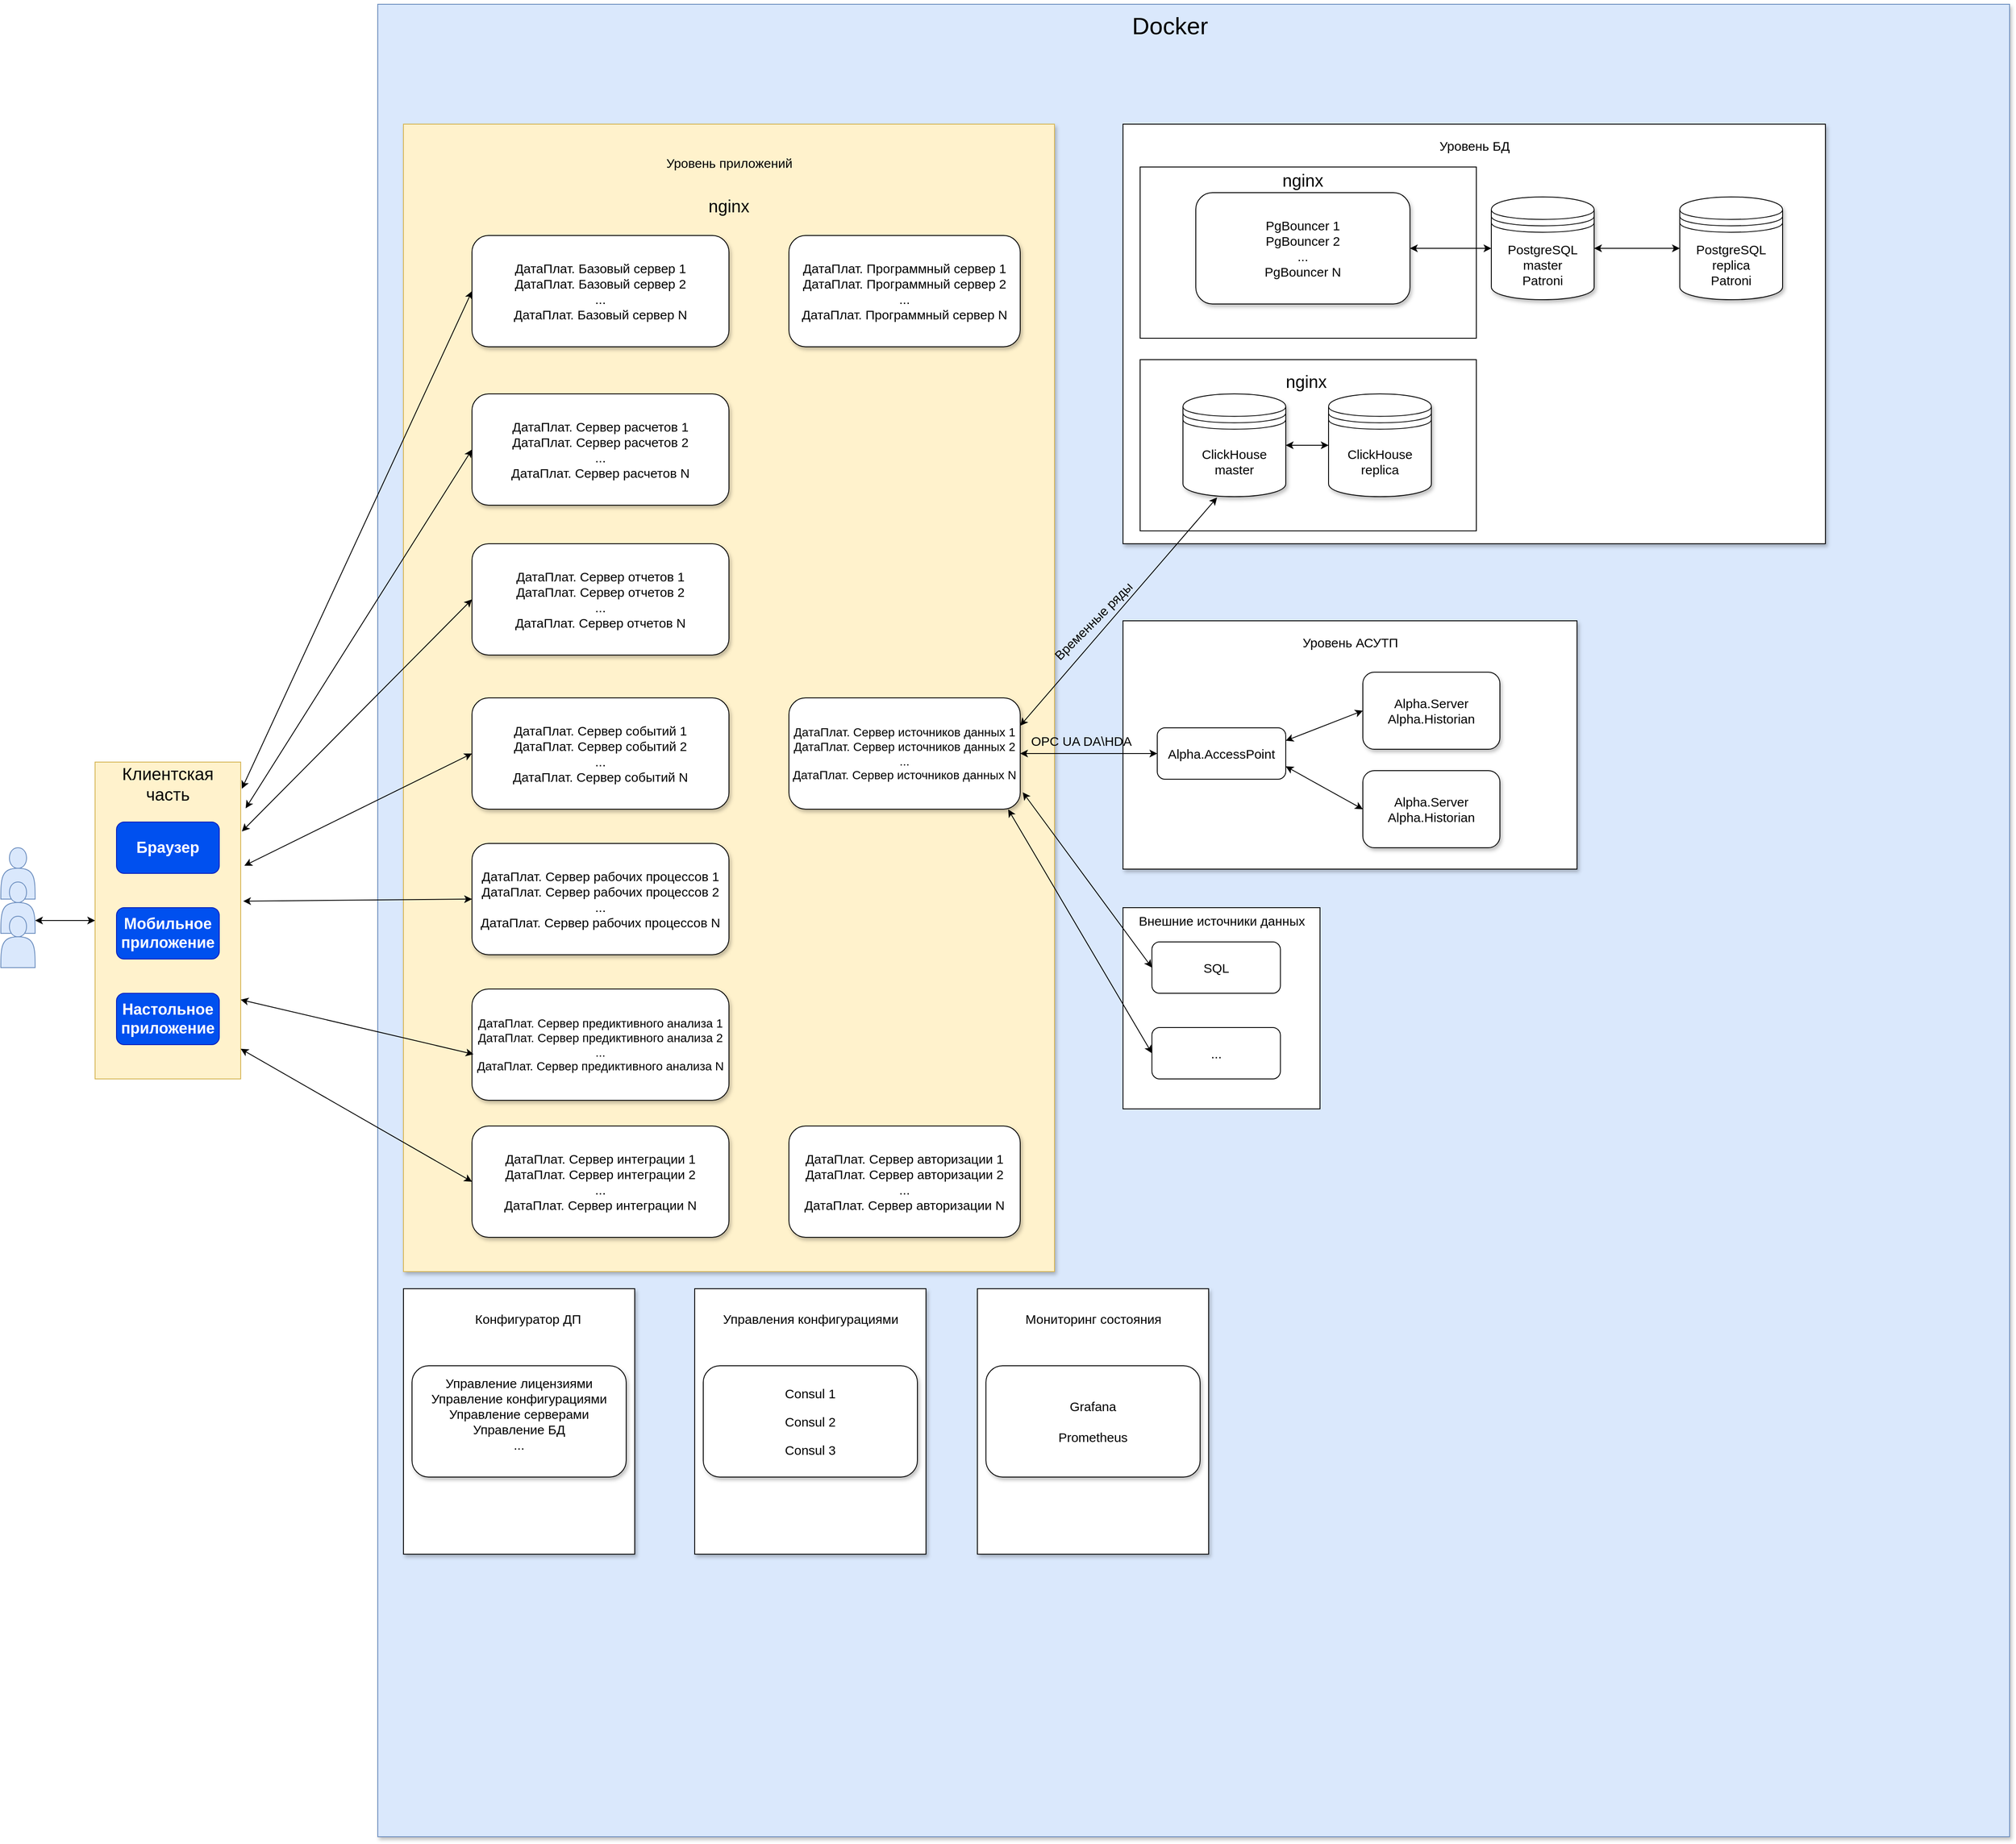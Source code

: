<mxfile version="20.0.4" type="github">
  <diagram id="C5RBs43oDa-KdzZeNtuy" name="Page-1">
    <mxGraphModel dx="1597" dy="855" grid="1" gridSize="10" guides="1" tooltips="1" connect="1" arrows="1" fold="1" page="1" pageScale="1" pageWidth="2000" pageHeight="1100" math="0" shadow="0">
      <root>
        <mxCell id="WIyWlLk6GJQsqaUBKTNV-0" />
        <mxCell id="WIyWlLk6GJQsqaUBKTNV-1" parent="WIyWlLk6GJQsqaUBKTNV-0" />
        <object label="" id="gDLpK6TSpOvwfwhDC33x-0">
          <mxCell style="rounded=0;whiteSpace=wrap;html=1;fillColor=#fff2cc;strokeColor=#d6b656;" parent="WIyWlLk6GJQsqaUBKTNV-1" vertex="1">
            <mxGeometry x="130" y="915" width="170" height="370" as="geometry" />
          </mxCell>
        </object>
        <mxCell id="gDLpK6TSpOvwfwhDC33x-2" value="" style="shape=actor;whiteSpace=wrap;html=1;fillColor=#dae8fc;strokeColor=#6c8ebf;" parent="WIyWlLk6GJQsqaUBKTNV-1" vertex="1">
          <mxGeometry x="20" y="1015" width="40" height="60" as="geometry" />
        </mxCell>
        <mxCell id="gDLpK6TSpOvwfwhDC33x-3" value="" style="shape=actor;whiteSpace=wrap;html=1;fillColor=#dae8fc;strokeColor=#6c8ebf;" parent="WIyWlLk6GJQsqaUBKTNV-1" vertex="1">
          <mxGeometry x="20" y="1055" width="40" height="60" as="geometry" />
        </mxCell>
        <mxCell id="gDLpK6TSpOvwfwhDC33x-4" value="" style="shape=actor;whiteSpace=wrap;html=1;fillColor=#dae8fc;strokeColor=#6c8ebf;" parent="WIyWlLk6GJQsqaUBKTNV-1" vertex="1">
          <mxGeometry x="20" y="1095" width="40" height="60" as="geometry" />
        </mxCell>
        <mxCell id="gDLpK6TSpOvwfwhDC33x-6" value="" style="endArrow=classic;startArrow=classic;html=1;rounded=0;exitX=1;exitY=0.75;exitDx=0;exitDy=0;" parent="WIyWlLk6GJQsqaUBKTNV-1" source="gDLpK6TSpOvwfwhDC33x-3" target="gDLpK6TSpOvwfwhDC33x-0" edge="1">
          <mxGeometry width="50" height="50" relative="1" as="geometry">
            <mxPoint x="350" y="1185" as="sourcePoint" />
            <mxPoint x="400" y="1135" as="targetPoint" />
          </mxGeometry>
        </mxCell>
        <mxCell id="gDLpK6TSpOvwfwhDC33x-7" value="" style="whiteSpace=wrap;html=1;rounded=0;fillColor=#dae8fc;strokeColor=#6c8ebf;shadow=1;sketch=0;glass=0;gradientColor=none;" parent="WIyWlLk6GJQsqaUBKTNV-1" vertex="1">
          <mxGeometry x="460" y="30" width="1905" height="2140" as="geometry" />
        </mxCell>
        <mxCell id="gDLpK6TSpOvwfwhDC33x-10" value="Клиентская часть" style="text;html=1;strokeColor=none;fillColor=none;align=center;verticalAlign=middle;whiteSpace=wrap;rounded=0;fontStyle=0;fontSize=20;" parent="WIyWlLk6GJQsqaUBKTNV-1" vertex="1">
          <mxGeometry x="185" y="925" width="60" height="30" as="geometry" />
        </mxCell>
        <mxCell id="gDLpK6TSpOvwfwhDC33x-13" value="Браузер" style="rounded=1;whiteSpace=wrap;html=1;fillColor=#0050ef;fontColor=#ffffff;strokeColor=#001DBC;fontStyle=1;fontSize=18;" parent="WIyWlLk6GJQsqaUBKTNV-1" vertex="1">
          <mxGeometry x="155" y="985" width="120" height="60" as="geometry" />
        </mxCell>
        <mxCell id="gDLpK6TSpOvwfwhDC33x-14" value="&lt;div&gt;Мобильное&lt;/div&gt;&lt;div&gt;приложение&lt;br&gt;&lt;/div&gt;" style="rounded=1;whiteSpace=wrap;html=1;fillColor=#0050ef;fontColor=#ffffff;strokeColor=#001DBC;fontSize=18;fontStyle=1" parent="WIyWlLk6GJQsqaUBKTNV-1" vertex="1">
          <mxGeometry x="155" y="1085" width="120" height="60" as="geometry" />
        </mxCell>
        <mxCell id="gDLpK6TSpOvwfwhDC33x-15" value="Настольное приложение" style="rounded=1;whiteSpace=wrap;html=1;fillColor=#0050ef;fontColor=#ffffff;strokeColor=#001DBC;fontSize=18;fontStyle=1" parent="WIyWlLk6GJQsqaUBKTNV-1" vertex="1">
          <mxGeometry x="155" y="1185" width="120" height="60" as="geometry" />
        </mxCell>
        <mxCell id="gDLpK6TSpOvwfwhDC33x-17" value="Docker" style="text;html=1;strokeColor=none;fillColor=none;align=center;verticalAlign=middle;whiteSpace=wrap;rounded=0;fontSize=28;" parent="WIyWlLk6GJQsqaUBKTNV-1" vertex="1">
          <mxGeometry x="1355" y="40" width="60" height="30" as="geometry" />
        </mxCell>
        <mxCell id="gDLpK6TSpOvwfwhDC33x-23" value="" style="rounded=0;whiteSpace=wrap;html=1;shadow=1;glass=0;sketch=0;fontSize=15;fillOpacity=100;fillColor=#fff2cc;strokeColor=#d6b656;" parent="WIyWlLk6GJQsqaUBKTNV-1" vertex="1">
          <mxGeometry x="490" y="170" width="760" height="1340" as="geometry" />
        </mxCell>
        <mxCell id="gDLpK6TSpOvwfwhDC33x-24" value="" style="rounded=0;whiteSpace=wrap;html=1;shadow=1;glass=0;sketch=0;fontSize=15;gradientColor=none;" parent="WIyWlLk6GJQsqaUBKTNV-1" vertex="1">
          <mxGeometry x="830" y="1530" width="270" height="310" as="geometry" />
        </mxCell>
        <mxCell id="gDLpK6TSpOvwfwhDC33x-26" value="Уровень приложений" style="text;html=1;strokeColor=none;fillColor=none;align=center;verticalAlign=middle;rounded=0;shadow=1;glass=0;sketch=0;fontSize=15;" parent="WIyWlLk6GJQsqaUBKTNV-1" vertex="1">
          <mxGeometry x="840" y="200" width="60" height="30" as="geometry" />
        </mxCell>
        <mxCell id="gDLpK6TSpOvwfwhDC33x-28" value="" style="rounded=0;whiteSpace=wrap;html=1;shadow=1;glass=0;sketch=0;fontSize=15;gradientColor=none;" parent="WIyWlLk6GJQsqaUBKTNV-1" vertex="1">
          <mxGeometry x="1330" y="170" width="820" height="490" as="geometry" />
        </mxCell>
        <mxCell id="gDLpK6TSpOvwfwhDC33x-29" value="&lt;div&gt;Уровень БД&lt;/div&gt;" style="text;html=1;strokeColor=none;fillColor=none;align=center;verticalAlign=middle;rounded=0;shadow=1;glass=0;sketch=0;fontSize=15;" parent="WIyWlLk6GJQsqaUBKTNV-1" vertex="1">
          <mxGeometry x="1710" y="180" width="60" height="30" as="geometry" />
        </mxCell>
        <mxCell id="gDLpK6TSpOvwfwhDC33x-30" value="" style="rounded=0;whiteSpace=wrap;html=1;shadow=1;glass=0;sketch=0;fontSize=15;gradientColor=none;" parent="WIyWlLk6GJQsqaUBKTNV-1" vertex="1">
          <mxGeometry x="1330" y="750" width="530" height="290" as="geometry" />
        </mxCell>
        <mxCell id="gDLpK6TSpOvwfwhDC33x-31" value="Уровень АСУТП" style="text;html=1;strokeColor=none;fillColor=none;align=center;verticalAlign=middle;rounded=0;shadow=1;glass=0;sketch=0;fontSize=15;" parent="WIyWlLk6GJQsqaUBKTNV-1" vertex="1">
          <mxGeometry x="1565" y="760" width="60" height="30" as="geometry" />
        </mxCell>
        <mxCell id="gDLpK6TSpOvwfwhDC33x-32" value="Управления конфигурациями" style="text;html=1;strokeColor=none;fillColor=none;align=center;verticalAlign=middle;rounded=0;shadow=1;glass=0;sketch=0;fontSize=15;" parent="WIyWlLk6GJQsqaUBKTNV-1" vertex="1">
          <mxGeometry x="935" y="1550" width="60" height="30" as="geometry" />
        </mxCell>
        <mxCell id="gDLpK6TSpOvwfwhDC33x-34" value="&lt;div&gt;ДатаПлат. Базовый сервер 1&lt;/div&gt;&lt;div&gt;ДатаПлат. Базовый сервер 2&lt;/div&gt;&lt;div&gt;...&lt;/div&gt;&lt;div&gt;ДатаПлат. Базовый сервер N&lt;br&gt;&lt;/div&gt;" style="rounded=1;whiteSpace=wrap;html=1;shadow=1;glass=0;sketch=0;fontSize=15;gradientColor=none;labelBorderColor=none;labelBackgroundColor=none;" parent="WIyWlLk6GJQsqaUBKTNV-1" vertex="1">
          <mxGeometry x="570" y="300" width="300" height="130" as="geometry" />
        </mxCell>
        <mxCell id="gDLpK6TSpOvwfwhDC33x-35" value="ДатаПлат. Сервер расчетов 1&lt;div&gt;ДатаПлат. Сервер расчетов 2&lt;/div&gt;&lt;div&gt;...&lt;/div&gt;&lt;div&gt;ДатаПлат. Сервер расчетов N&lt;br&gt;&lt;/div&gt;" style="rounded=1;whiteSpace=wrap;html=1;shadow=1;glass=0;sketch=0;fontSize=15;gradientColor=none;labelBorderColor=none;labelBackgroundColor=none;" parent="WIyWlLk6GJQsqaUBKTNV-1" vertex="1">
          <mxGeometry x="570" y="485" width="300" height="130" as="geometry" />
        </mxCell>
        <mxCell id="gDLpK6TSpOvwfwhDC33x-36" value="&lt;div&gt;ДатаПлат. Сервер отчетов 1&lt;/div&gt;&lt;div&gt;ДатаПлат. Сервер отчетов 2&lt;/div&gt;&lt;div&gt;...&lt;/div&gt;&lt;div&gt;ДатаПлат. Сервер отчетов N&lt;/div&gt;" style="rounded=1;whiteSpace=wrap;html=1;shadow=1;glass=0;sketch=0;fontSize=15;gradientColor=none;labelBorderColor=none;labelBackgroundColor=none;" parent="WIyWlLk6GJQsqaUBKTNV-1" vertex="1">
          <mxGeometry x="570" y="660" width="300" height="130" as="geometry" />
        </mxCell>
        <mxCell id="gDLpK6TSpOvwfwhDC33x-37" value="&lt;div&gt;ДатаПлат. Сервер событий 1&lt;/div&gt;&lt;div&gt;ДатаПлат. Сервер событий 2&lt;/div&gt;&lt;div&gt;...&lt;/div&gt;&lt;div&gt;ДатаПлат. Сервер событий N&lt;br&gt;&lt;/div&gt;" style="rounded=1;whiteSpace=wrap;html=1;shadow=1;glass=0;sketch=0;fontSize=15;gradientColor=none;labelBorderColor=none;labelBackgroundColor=none;" parent="WIyWlLk6GJQsqaUBKTNV-1" vertex="1">
          <mxGeometry x="570" y="840" width="300" height="130" as="geometry" />
        </mxCell>
        <mxCell id="gDLpK6TSpOvwfwhDC33x-38" value="&lt;div style=&quot;font-size: 15px;&quot;&gt;ДатаПлат. Сервер рабочих процессов 1&lt;/div&gt;&lt;div style=&quot;font-size: 15px;&quot;&gt;ДатаПлат. Сервер рабочих процессов 2&lt;/div&gt;&lt;div style=&quot;font-size: 15px;&quot;&gt;...&lt;/div&gt;&lt;div style=&quot;font-size: 15px;&quot;&gt;ДатаПлат. Сервер рабочих процессов N&lt;br style=&quot;font-size: 15px;&quot;&gt;&lt;/div&gt;" style="rounded=1;whiteSpace=wrap;html=1;shadow=1;glass=0;sketch=0;fontSize=15;gradientColor=none;labelBorderColor=none;labelBackgroundColor=none;" parent="WIyWlLk6GJQsqaUBKTNV-1" vertex="1">
          <mxGeometry x="570" y="1010" width="300" height="130" as="geometry" />
        </mxCell>
        <mxCell id="gDLpK6TSpOvwfwhDC33x-39" value="&lt;div style=&quot;font-size: 14px;&quot;&gt;&lt;font style=&quot;font-size: 14px;&quot;&gt;ДатаПлат. Сервер предиктивного анализа 1&lt;/font&gt;&lt;/div&gt;&lt;div style=&quot;font-size: 14px;&quot;&gt;&lt;font style=&quot;font-size: 14px;&quot;&gt;ДатаПлат. Сервер предиктивного анализа 2&lt;/font&gt;&lt;/div&gt;&lt;div style=&quot;font-size: 14px;&quot;&gt;&lt;font style=&quot;font-size: 14px;&quot;&gt;...&lt;/font&gt;&lt;/div&gt;&lt;div style=&quot;font-size: 14px;&quot;&gt;&lt;font style=&quot;font-size: 14px;&quot;&gt;ДатаПлат. Сервер предиктивного анализа N&lt;br style=&quot;&quot;&gt;&lt;/font&gt;&lt;/div&gt;" style="rounded=1;whiteSpace=wrap;html=1;shadow=1;glass=0;sketch=0;fontSize=15;gradientColor=none;labelBorderColor=none;labelBackgroundColor=none;" parent="WIyWlLk6GJQsqaUBKTNV-1" vertex="1">
          <mxGeometry x="570" y="1180" width="300" height="130" as="geometry" />
        </mxCell>
        <mxCell id="gDLpK6TSpOvwfwhDC33x-40" value="&lt;div&gt;ДатаПлат. Сервер интеграции 1&lt;/div&gt;&lt;div&gt;ДатаПлат. Сервер интеграции 2&lt;/div&gt;&lt;div&gt;...&lt;/div&gt;&lt;div&gt;ДатаПлат. Сервер интеграции N&lt;br&gt;&lt;/div&gt;" style="rounded=1;whiteSpace=wrap;html=1;shadow=1;glass=0;sketch=0;fontSize=15;gradientColor=none;labelBorderColor=none;labelBackgroundColor=none;" parent="WIyWlLk6GJQsqaUBKTNV-1" vertex="1">
          <mxGeometry x="570" y="1340" width="300" height="130" as="geometry" />
        </mxCell>
        <mxCell id="gDLpK6TSpOvwfwhDC33x-41" value="&lt;div style=&quot;font-size: 14px;&quot;&gt;ДатаПлат. Сервер источников данных 1&lt;/div&gt;&lt;div style=&quot;font-size: 14px;&quot;&gt;ДатаПлат. Сервер источников данных 2&lt;/div&gt;&lt;div style=&quot;font-size: 14px;&quot;&gt;...&lt;/div&gt;&lt;div style=&quot;font-size: 14px;&quot;&gt;ДатаПлат. Сервер источников данных N&lt;br style=&quot;font-size: 14px;&quot;&gt;&lt;/div&gt;" style="rounded=1;whiteSpace=wrap;html=1;shadow=1;glass=0;sketch=0;fontSize=14;gradientColor=none;labelBorderColor=none;labelBackgroundColor=none;" parent="WIyWlLk6GJQsqaUBKTNV-1" vertex="1">
          <mxGeometry x="940" y="840" width="270" height="130" as="geometry" />
        </mxCell>
        <mxCell id="gDLpK6TSpOvwfwhDC33x-42" value="&lt;div&gt;ДатаПлат. Программный сервер 1&lt;/div&gt;&lt;div&gt;ДатаПлат. Программный сервер 2&lt;/div&gt;&lt;div&gt;...&lt;/div&gt;&lt;div&gt;ДатаПлат. Программный сервер N&lt;br&gt;&lt;/div&gt;" style="rounded=1;whiteSpace=wrap;html=1;shadow=1;glass=0;sketch=0;fontSize=15;gradientColor=none;labelBorderColor=none;labelBackgroundColor=none;" parent="WIyWlLk6GJQsqaUBKTNV-1" vertex="1">
          <mxGeometry x="940" y="300" width="270" height="130" as="geometry" />
        </mxCell>
        <mxCell id="gDLpK6TSpOvwfwhDC33x-43" value="&lt;p align=&quot;center&quot;&gt;&lt;span lang=&quot;EN-US&quot;&gt;Consul 1&lt;/span&gt;&lt;/p&gt;&lt;p align=&quot;center&quot;&gt;&lt;span lang=&quot;EN-US&quot;&gt;Consul 2&lt;/span&gt;&lt;/p&gt;&lt;p align=&quot;center&quot;&gt;&lt;span lang=&quot;EN-US&quot;&gt;Consul 3&lt;/span&gt;&lt;/p&gt;" style="rounded=1;whiteSpace=wrap;html=1;shadow=1;glass=0;sketch=0;fontSize=15;gradientColor=none;labelBorderColor=none;labelBackgroundColor=none;spacing=2;" parent="WIyWlLk6GJQsqaUBKTNV-1" vertex="1">
          <mxGeometry x="840" y="1620" width="250" height="130" as="geometry" />
        </mxCell>
        <mxCell id="gDLpK6TSpOvwfwhDC33x-45" value="nginx" style="text;html=1;strokeColor=none;fillColor=none;align=center;verticalAlign=middle;whiteSpace=wrap;rounded=0;shadow=1;glass=0;labelBackgroundColor=none;labelBorderColor=none;sketch=0;fontSize=20;" parent="WIyWlLk6GJQsqaUBKTNV-1" vertex="1">
          <mxGeometry x="840" y="250" width="60" height="30" as="geometry" />
        </mxCell>
        <mxCell id="gDLpK6TSpOvwfwhDC33x-46" value="&lt;div&gt;ДатаПлат. Сервер авторизации 1&lt;/div&gt;&lt;div&gt;ДатаПлат. Сервер авторизации 2&lt;/div&gt;&lt;div&gt;...&lt;/div&gt;&lt;div&gt;ДатаПлат. Сервер авторизации N&lt;br&gt;&lt;/div&gt;" style="rounded=1;whiteSpace=wrap;html=1;shadow=1;glass=0;sketch=0;fontSize=15;gradientColor=none;labelBorderColor=none;labelBackgroundColor=none;" parent="WIyWlLk6GJQsqaUBKTNV-1" vertex="1">
          <mxGeometry x="940" y="1340" width="270" height="130" as="geometry" />
        </mxCell>
        <mxCell id="gDLpK6TSpOvwfwhDC33x-47" value="" style="endArrow=classic;startArrow=classic;html=1;rounded=1;fontSize=28;entryX=0;entryY=0.5;entryDx=0;entryDy=0;exitX=1.008;exitY=0.084;exitDx=0;exitDy=0;exitPerimeter=0;" parent="WIyWlLk6GJQsqaUBKTNV-1" source="gDLpK6TSpOvwfwhDC33x-0" target="gDLpK6TSpOvwfwhDC33x-34" edge="1">
          <mxGeometry width="50" height="50" relative="1" as="geometry">
            <mxPoint x="750" y="1090" as="sourcePoint" />
            <mxPoint x="390" y="600" as="targetPoint" />
            <Array as="points" />
          </mxGeometry>
        </mxCell>
        <mxCell id="gDLpK6TSpOvwfwhDC33x-48" value="" style="endArrow=classic;startArrow=classic;html=1;rounded=1;fontSize=28;entryX=0;entryY=0.5;entryDx=0;entryDy=0;exitX=1.034;exitY=0.146;exitDx=0;exitDy=0;exitPerimeter=0;" parent="WIyWlLk6GJQsqaUBKTNV-1" source="gDLpK6TSpOvwfwhDC33x-0" target="gDLpK6TSpOvwfwhDC33x-35" edge="1">
          <mxGeometry width="50" height="50" relative="1" as="geometry">
            <mxPoint x="300" y="1100" as="sourcePoint" />
            <mxPoint x="580" y="375.0" as="targetPoint" />
            <Array as="points" />
          </mxGeometry>
        </mxCell>
        <mxCell id="gDLpK6TSpOvwfwhDC33x-49" value="" style="endArrow=classic;startArrow=classic;html=1;rounded=1;fontSize=28;entryX=0;entryY=0.5;entryDx=0;entryDy=0;exitX=1.008;exitY=0.219;exitDx=0;exitDy=0;exitPerimeter=0;" parent="WIyWlLk6GJQsqaUBKTNV-1" source="gDLpK6TSpOvwfwhDC33x-0" target="gDLpK6TSpOvwfwhDC33x-36" edge="1">
          <mxGeometry width="50" height="50" relative="1" as="geometry">
            <mxPoint x="300" y="1100" as="sourcePoint" />
            <mxPoint x="580" y="560.0" as="targetPoint" />
            <Array as="points" />
          </mxGeometry>
        </mxCell>
        <mxCell id="gDLpK6TSpOvwfwhDC33x-50" value="" style="endArrow=classic;startArrow=classic;html=1;rounded=1;fontSize=28;entryX=0;entryY=0.5;entryDx=0;entryDy=0;exitX=1.025;exitY=0.327;exitDx=0;exitDy=0;exitPerimeter=0;" parent="WIyWlLk6GJQsqaUBKTNV-1" source="gDLpK6TSpOvwfwhDC33x-0" target="gDLpK6TSpOvwfwhDC33x-37" edge="1">
          <mxGeometry width="50" height="50" relative="1" as="geometry">
            <mxPoint x="300" y="1100" as="sourcePoint" />
            <mxPoint x="580" y="735.0" as="targetPoint" />
            <Array as="points" />
          </mxGeometry>
        </mxCell>
        <mxCell id="gDLpK6TSpOvwfwhDC33x-51" value="" style="endArrow=classic;startArrow=classic;html=1;rounded=1;fontSize=28;entryX=0;entryY=0.5;entryDx=0;entryDy=0;exitX=1.017;exitY=0.439;exitDx=0;exitDy=0;exitPerimeter=0;" parent="WIyWlLk6GJQsqaUBKTNV-1" source="gDLpK6TSpOvwfwhDC33x-0" target="gDLpK6TSpOvwfwhDC33x-38" edge="1">
          <mxGeometry width="50" height="50" relative="1" as="geometry">
            <mxPoint x="310" y="1075" as="sourcePoint" />
            <mxPoint x="580" y="915" as="targetPoint" />
            <Array as="points" />
          </mxGeometry>
        </mxCell>
        <mxCell id="gDLpK6TSpOvwfwhDC33x-52" value="" style="endArrow=classic;startArrow=classic;html=1;rounded=1;fontSize=28;entryX=0.006;entryY=0.586;entryDx=0;entryDy=0;exitX=1;exitY=0.75;exitDx=0;exitDy=0;entryPerimeter=0;" parent="WIyWlLk6GJQsqaUBKTNV-1" source="gDLpK6TSpOvwfwhDC33x-0" target="gDLpK6TSpOvwfwhDC33x-39" edge="1">
          <mxGeometry width="50" height="50" relative="1" as="geometry">
            <mxPoint x="310" y="1110" as="sourcePoint" />
            <mxPoint x="580" y="1085" as="targetPoint" />
            <Array as="points" />
          </mxGeometry>
        </mxCell>
        <mxCell id="gDLpK6TSpOvwfwhDC33x-53" value="" style="endArrow=classic;startArrow=classic;html=1;rounded=1;fontSize=28;entryX=0;entryY=0.5;entryDx=0;entryDy=0;exitX=1;exitY=0.905;exitDx=0;exitDy=0;exitPerimeter=0;" parent="WIyWlLk6GJQsqaUBKTNV-1" source="gDLpK6TSpOvwfwhDC33x-0" target="gDLpK6TSpOvwfwhDC33x-40" edge="1">
          <mxGeometry width="50" height="50" relative="1" as="geometry">
            <mxPoint x="300" y="1100" as="sourcePoint" />
            <mxPoint x="581.5" y="1266.18" as="targetPoint" />
            <Array as="points" />
          </mxGeometry>
        </mxCell>
        <mxCell id="gDLpK6TSpOvwfwhDC33x-65" value="" style="rounded=0;whiteSpace=wrap;html=1;shadow=1;glass=0;sketch=0;fontSize=15;gradientColor=none;" parent="WIyWlLk6GJQsqaUBKTNV-1" vertex="1">
          <mxGeometry x="490" y="1530" width="270" height="310" as="geometry" />
        </mxCell>
        <mxCell id="gDLpK6TSpOvwfwhDC33x-66" value="Конфигуратор ДП" style="text;html=1;strokeColor=none;fillColor=none;align=center;verticalAlign=middle;rounded=0;shadow=1;glass=0;sketch=0;fontSize=15;" parent="WIyWlLk6GJQsqaUBKTNV-1" vertex="1">
          <mxGeometry x="605" y="1550" width="60" height="30" as="geometry" />
        </mxCell>
        <mxCell id="gDLpK6TSpOvwfwhDC33x-67" value="&lt;div&gt;Управление лицензиями&lt;br&gt;&lt;/div&gt;&lt;div&gt;Управление конфигурациями&lt;/div&gt;&lt;div&gt;Управление серверами&lt;/div&gt;&lt;div&gt;Управление БД&lt;/div&gt;&lt;div&gt;...&lt;br&gt;&lt;/div&gt;&lt;div&gt;&lt;br&gt;&lt;/div&gt;" style="rounded=1;whiteSpace=wrap;html=1;shadow=1;glass=0;sketch=0;fontSize=15;gradientColor=none;labelBorderColor=none;labelBackgroundColor=none;spacing=2;" parent="WIyWlLk6GJQsqaUBKTNV-1" vertex="1">
          <mxGeometry x="500" y="1620" width="250" height="130" as="geometry" />
        </mxCell>
        <mxCell id="gDLpK6TSpOvwfwhDC33x-68" value="&lt;div style=&quot;font-size: 15px;&quot;&gt;Alpha.Server&lt;/div&gt;&lt;div style=&quot;font-size: 15px;&quot;&gt;Alpha.Historian&lt;br style=&quot;font-size: 15px;&quot;&gt;&lt;/div&gt;" style="rounded=1;whiteSpace=wrap;html=1;shadow=1;glass=0;labelBackgroundColor=none;labelBorderColor=none;sketch=0;fontSize=15;gradientColor=none;" parent="WIyWlLk6GJQsqaUBKTNV-1" vertex="1">
          <mxGeometry x="1610" y="810" width="160" height="90" as="geometry" />
        </mxCell>
        <mxCell id="gDLpK6TSpOvwfwhDC33x-70" value="" style="rounded=0;whiteSpace=wrap;html=1;shadow=1;glass=0;sketch=0;fontSize=15;gradientColor=none;" parent="WIyWlLk6GJQsqaUBKTNV-1" vertex="1">
          <mxGeometry x="1160" y="1530" width="270" height="310" as="geometry" />
        </mxCell>
        <mxCell id="gDLpK6TSpOvwfwhDC33x-71" value="Мониторинг состояния" style="text;html=1;strokeColor=none;fillColor=none;align=center;verticalAlign=middle;rounded=0;shadow=1;glass=0;sketch=0;fontSize=15;" parent="WIyWlLk6GJQsqaUBKTNV-1" vertex="1">
          <mxGeometry x="1265" y="1550" width="60" height="30" as="geometry" />
        </mxCell>
        <mxCell id="gDLpK6TSpOvwfwhDC33x-72" value="&lt;div&gt;PgBouncer 1&lt;/div&gt;&lt;div&gt;PgBouncer 2&lt;/div&gt;&lt;div&gt;...&lt;/div&gt;&lt;div&gt;PgBouncer N&lt;br&gt;&lt;/div&gt;" style="rounded=1;whiteSpace=wrap;html=1;shadow=1;glass=0;sketch=0;fontSize=15;gradientColor=none;labelBorderColor=none;labelBackgroundColor=none;" parent="WIyWlLk6GJQsqaUBKTNV-1" vertex="1">
          <mxGeometry x="1415" y="250" width="250" height="130" as="geometry" />
        </mxCell>
        <mxCell id="gDLpK6TSpOvwfwhDC33x-76" value="&lt;div&gt;ClickHouse &lt;br&gt;&lt;/div&gt;&lt;div&gt;master&lt;br&gt;&lt;/div&gt;" style="shape=datastore;whiteSpace=wrap;html=1;rounded=1;shadow=1;glass=0;labelBackgroundColor=none;labelBorderColor=none;sketch=0;fontSize=15;gradientColor=none;" parent="WIyWlLk6GJQsqaUBKTNV-1" vertex="1">
          <mxGeometry x="1400" y="485" width="120" height="120" as="geometry" />
        </mxCell>
        <mxCell id="gDLpK6TSpOvwfwhDC33x-77" value="&lt;div style=&quot;font-size: 15px;&quot;&gt;PostgreSQL replica&lt;br style=&quot;font-size: 15px;&quot;&gt;&lt;/div&gt;&lt;div style=&quot;font-size: 15px;&quot;&gt;Patroni&lt;br style=&quot;font-size: 15px;&quot;&gt;&lt;/div&gt;" style="shape=datastore;whiteSpace=wrap;html=1;rounded=1;shadow=1;glass=0;labelBackgroundColor=none;labelBorderColor=none;sketch=0;fontSize=15;gradientColor=none;" parent="WIyWlLk6GJQsqaUBKTNV-1" vertex="1">
          <mxGeometry x="1980" y="255" width="120" height="120" as="geometry" />
        </mxCell>
        <mxCell id="gDLpK6TSpOvwfwhDC33x-78" value="&lt;div style=&quot;font-size: 15px;&quot;&gt;&lt;font style=&quot;font-size: 15px;&quot;&gt;PostgreSQL master&lt;/font&gt;&lt;/div&gt;&lt;div style=&quot;font-size: 15px;&quot;&gt;&lt;font style=&quot;font-size: 15px;&quot;&gt;Patroni&lt;br&gt;&lt;/font&gt;&lt;/div&gt;" style="shape=datastore;whiteSpace=wrap;html=1;rounded=1;shadow=1;glass=0;labelBackgroundColor=none;labelBorderColor=none;sketch=0;fontSize=28;gradientColor=none;" parent="WIyWlLk6GJQsqaUBKTNV-1" vertex="1">
          <mxGeometry x="1760" y="255" width="120" height="120" as="geometry" />
        </mxCell>
        <mxCell id="8g4FdHFZHCjIreMOk2HH-0" value="ClickHouse replica" style="shape=datastore;whiteSpace=wrap;html=1;rounded=1;shadow=1;glass=0;labelBackgroundColor=none;labelBorderColor=none;sketch=0;fontSize=15;gradientColor=none;" parent="WIyWlLk6GJQsqaUBKTNV-1" vertex="1">
          <mxGeometry x="1570" y="485" width="120" height="120" as="geometry" />
        </mxCell>
        <mxCell id="rEMFI3EUYSJLTGk0rbrX-0" value="&lt;div&gt;Grafana&lt;/div&gt;&lt;div&gt;&lt;br&gt;&lt;/div&gt;&lt;div&gt;Prometheus&lt;br&gt;&lt;/div&gt;" style="rounded=1;whiteSpace=wrap;html=1;shadow=1;glass=0;sketch=0;fontSize=15;gradientColor=none;labelBorderColor=none;labelBackgroundColor=none;spacing=2;" parent="WIyWlLk6GJQsqaUBKTNV-1" vertex="1">
          <mxGeometry x="1170" y="1620" width="250" height="130" as="geometry" />
        </mxCell>
        <mxCell id="rEMFI3EUYSJLTGk0rbrX-1" value="&lt;div style=&quot;font-size: 15px;&quot;&gt;Alpha.Server&lt;/div&gt;&lt;div style=&quot;font-size: 15px;&quot;&gt;Alpha.Historian&lt;br style=&quot;font-size: 15px;&quot;&gt;&lt;/div&gt;" style="rounded=1;whiteSpace=wrap;html=1;shadow=1;glass=0;labelBackgroundColor=none;labelBorderColor=none;sketch=0;fontSize=15;gradientColor=none;" parent="WIyWlLk6GJQsqaUBKTNV-1" vertex="1">
          <mxGeometry x="1610" y="925" width="160" height="90" as="geometry" />
        </mxCell>
        <mxCell id="8NyhkivdvPIuCl_j7b4C-0" value="" style="endArrow=classic;startArrow=classic;html=1;rounded=1;fontSize=28;entryX=0;entryY=0.5;entryDx=0;entryDy=0;exitX=1;exitY=0.5;exitDx=0;exitDy=0;" parent="WIyWlLk6GJQsqaUBKTNV-1" source="gDLpK6TSpOvwfwhDC33x-41" target="8NyhkivdvPIuCl_j7b4C-1" edge="1">
          <mxGeometry width="50" height="50" relative="1" as="geometry">
            <mxPoint x="1210" y="1070" as="sourcePoint" />
            <mxPoint x="1476.038" y="1185" as="targetPoint" />
          </mxGeometry>
        </mxCell>
        <mxCell id="8NyhkivdvPIuCl_j7b4C-4" value="OPC UA DA\HDA" style="edgeLabel;html=1;align=center;verticalAlign=middle;resizable=0;points=[];fontSize=15;labelBackgroundColor=none;rotation=0;" parent="8NyhkivdvPIuCl_j7b4C-0" vertex="1" connectable="0">
          <mxGeometry x="-0.16" y="1" relative="1" as="geometry">
            <mxPoint x="4" y="-14" as="offset" />
          </mxGeometry>
        </mxCell>
        <mxCell id="8NyhkivdvPIuCl_j7b4C-1" value="Alpha.AccessPoint" style="rounded=1;whiteSpace=wrap;html=1;fontSize=15;" parent="WIyWlLk6GJQsqaUBKTNV-1" vertex="1">
          <mxGeometry x="1370" y="875" width="150" height="60" as="geometry" />
        </mxCell>
        <mxCell id="8NyhkivdvPIuCl_j7b4C-2" value="" style="endArrow=classic;startArrow=classic;html=1;rounded=0;fontSize=15;entryX=0;entryY=0.5;entryDx=0;entryDy=0;exitX=1;exitY=0.25;exitDx=0;exitDy=0;" parent="WIyWlLk6GJQsqaUBKTNV-1" source="8NyhkivdvPIuCl_j7b4C-1" target="gDLpK6TSpOvwfwhDC33x-68" edge="1">
          <mxGeometry width="50" height="50" relative="1" as="geometry">
            <mxPoint x="1340" y="1060" as="sourcePoint" />
            <mxPoint x="1390" y="1010" as="targetPoint" />
          </mxGeometry>
        </mxCell>
        <mxCell id="8NyhkivdvPIuCl_j7b4C-3" value="" style="endArrow=classic;startArrow=classic;html=1;rounded=0;fontSize=15;entryX=0;entryY=0.5;entryDx=0;entryDy=0;exitX=1;exitY=0.75;exitDx=0;exitDy=0;" parent="WIyWlLk6GJQsqaUBKTNV-1" source="8NyhkivdvPIuCl_j7b4C-1" target="rEMFI3EUYSJLTGk0rbrX-1" edge="1">
          <mxGeometry width="50" height="50" relative="1" as="geometry">
            <mxPoint x="1550" y="1065" as="sourcePoint" />
            <mxPoint x="1655" y="995" as="targetPoint" />
          </mxGeometry>
        </mxCell>
        <mxCell id="8NyhkivdvPIuCl_j7b4C-5" value="" style="rounded=0;whiteSpace=wrap;html=1;fontSize=15;" parent="WIyWlLk6GJQsqaUBKTNV-1" vertex="1">
          <mxGeometry x="1330" y="1085" width="230" height="235" as="geometry" />
        </mxCell>
        <mxCell id="8NyhkivdvPIuCl_j7b4C-6" value="Внешние источники данных" style="text;html=1;strokeColor=none;fillColor=none;align=center;verticalAlign=middle;rounded=0;shadow=1;glass=0;sketch=0;fontSize=15;" parent="WIyWlLk6GJQsqaUBKTNV-1" vertex="1">
          <mxGeometry x="1415" y="1085" width="60" height="30" as="geometry" />
        </mxCell>
        <mxCell id="8NyhkivdvPIuCl_j7b4C-7" value="SQL" style="rounded=1;whiteSpace=wrap;html=1;fontSize=15;" parent="WIyWlLk6GJQsqaUBKTNV-1" vertex="1">
          <mxGeometry x="1363.75" y="1125" width="150" height="60" as="geometry" />
        </mxCell>
        <mxCell id="8NyhkivdvPIuCl_j7b4C-8" value="..." style="rounded=1;whiteSpace=wrap;html=1;fontSize=15;" parent="WIyWlLk6GJQsqaUBKTNV-1" vertex="1">
          <mxGeometry x="1363.75" y="1225" width="150" height="60" as="geometry" />
        </mxCell>
        <mxCell id="8NyhkivdvPIuCl_j7b4C-9" value="" style="endArrow=classic;startArrow=classic;html=1;rounded=1;fontSize=28;exitX=0;exitY=0.5;exitDx=0;exitDy=0;entryX=1.011;entryY=0.848;entryDx=0;entryDy=0;entryPerimeter=0;" parent="WIyWlLk6GJQsqaUBKTNV-1" source="8NyhkivdvPIuCl_j7b4C-7" target="gDLpK6TSpOvwfwhDC33x-41" edge="1">
          <mxGeometry width="50" height="50" relative="1" as="geometry">
            <mxPoint x="830" y="1415" as="sourcePoint" />
            <mxPoint x="1042.803" y="1150" as="targetPoint" />
          </mxGeometry>
        </mxCell>
        <mxCell id="8NyhkivdvPIuCl_j7b4C-10" value="" style="endArrow=classic;startArrow=classic;html=1;rounded=1;fontSize=28;exitX=0;exitY=0.5;exitDx=0;exitDy=0;entryX=0.948;entryY=1.002;entryDx=0;entryDy=0;entryPerimeter=0;" parent="WIyWlLk6GJQsqaUBKTNV-1" source="8NyhkivdvPIuCl_j7b4C-8" target="gDLpK6TSpOvwfwhDC33x-41" edge="1">
          <mxGeometry width="50" height="50" relative="1" as="geometry">
            <mxPoint x="1320" y="1320" as="sourcePoint" />
            <mxPoint x="1222.75" y="1130.24" as="targetPoint" />
          </mxGeometry>
        </mxCell>
        <mxCell id="8NyhkivdvPIuCl_j7b4C-12" value="" style="rounded=0;whiteSpace=wrap;html=1;fontSize=15;strokeOpacity=100;overflow=visible;fillOpacity=0;" parent="WIyWlLk6GJQsqaUBKTNV-1" vertex="1">
          <mxGeometry x="1350" y="445" width="392.5" height="200" as="geometry" />
        </mxCell>
        <mxCell id="8NyhkivdvPIuCl_j7b4C-13" value="nginx" style="text;html=1;strokeColor=none;fillColor=none;align=center;verticalAlign=middle;whiteSpace=wrap;rounded=0;shadow=1;glass=0;labelBackgroundColor=none;labelBorderColor=none;sketch=0;fontSize=20;" parent="WIyWlLk6GJQsqaUBKTNV-1" vertex="1">
          <mxGeometry x="1513.75" y="455" width="60" height="30" as="geometry" />
        </mxCell>
        <mxCell id="8NyhkivdvPIuCl_j7b4C-14" value="" style="endArrow=classic;startArrow=classic;html=1;rounded=1;fontSize=28;exitX=0.332;exitY=1.008;exitDx=0;exitDy=0;entryX=1;entryY=0.25;entryDx=0;entryDy=0;exitPerimeter=0;" parent="WIyWlLk6GJQsqaUBKTNV-1" source="gDLpK6TSpOvwfwhDC33x-76" target="gDLpK6TSpOvwfwhDC33x-41" edge="1">
          <mxGeometry width="50" height="50" relative="1" as="geometry">
            <mxPoint x="1320" y="1320" as="sourcePoint" />
            <mxPoint x="1222.75" y="1130.24" as="targetPoint" />
          </mxGeometry>
        </mxCell>
        <mxCell id="8NyhkivdvPIuCl_j7b4C-21" value="&lt;div&gt;Временные ряды&lt;/div&gt;" style="edgeLabel;html=1;align=center;verticalAlign=middle;resizable=0;points=[];fontSize=15;rotation=-45;labelBackgroundColor=none;" parent="8NyhkivdvPIuCl_j7b4C-14" vertex="1" connectable="0">
          <mxGeometry x="-0.145" y="-1" relative="1" as="geometry">
            <mxPoint x="-46" y="31" as="offset" />
          </mxGeometry>
        </mxCell>
        <mxCell id="8NyhkivdvPIuCl_j7b4C-15" value="" style="endArrow=classic;startArrow=classic;html=1;rounded=1;fontSize=28;exitX=0;exitY=0.5;exitDx=0;exitDy=0;entryX=1;entryY=0.5;entryDx=0;entryDy=0;" parent="WIyWlLk6GJQsqaUBKTNV-1" source="8g4FdHFZHCjIreMOk2HH-0" target="gDLpK6TSpOvwfwhDC33x-76" edge="1">
          <mxGeometry width="50" height="50" relative="1" as="geometry">
            <mxPoint x="1449.84" y="615.96" as="sourcePoint" />
            <mxPoint x="1280" y="1052.5" as="targetPoint" />
          </mxGeometry>
        </mxCell>
        <mxCell id="8NyhkivdvPIuCl_j7b4C-16" value="" style="endArrow=classic;startArrow=classic;html=1;rounded=1;fontSize=28;exitX=0;exitY=0.5;exitDx=0;exitDy=0;entryX=1;entryY=0.5;entryDx=0;entryDy=0;" parent="WIyWlLk6GJQsqaUBKTNV-1" source="gDLpK6TSpOvwfwhDC33x-78" target="gDLpK6TSpOvwfwhDC33x-72" edge="1">
          <mxGeometry width="50" height="50" relative="1" as="geometry">
            <mxPoint x="1449.84" y="615.96" as="sourcePoint" />
            <mxPoint x="1280" y="1052.5" as="targetPoint" />
          </mxGeometry>
        </mxCell>
        <mxCell id="8NyhkivdvPIuCl_j7b4C-17" value="" style="endArrow=classic;startArrow=classic;html=1;rounded=1;fontSize=28;exitX=0;exitY=0.5;exitDx=0;exitDy=0;entryX=1;entryY=0.5;entryDx=0;entryDy=0;" parent="WIyWlLk6GJQsqaUBKTNV-1" source="gDLpK6TSpOvwfwhDC33x-77" target="gDLpK6TSpOvwfwhDC33x-78" edge="1">
          <mxGeometry width="50" height="50" relative="1" as="geometry">
            <mxPoint x="1770" y="325" as="sourcePoint" />
            <mxPoint x="1630" y="325" as="targetPoint" />
          </mxGeometry>
        </mxCell>
        <mxCell id="8NyhkivdvPIuCl_j7b4C-18" value="" style="rounded=0;whiteSpace=wrap;html=1;fontSize=15;strokeOpacity=100;overflow=visible;fillOpacity=0;" parent="WIyWlLk6GJQsqaUBKTNV-1" vertex="1">
          <mxGeometry x="1350" y="220" width="392.5" height="200" as="geometry" />
        </mxCell>
        <mxCell id="8NyhkivdvPIuCl_j7b4C-19" value="nginx" style="text;html=1;strokeColor=none;fillColor=none;align=center;verticalAlign=middle;whiteSpace=wrap;rounded=0;shadow=1;glass=0;labelBackgroundColor=none;labelBorderColor=none;sketch=0;fontSize=20;" parent="WIyWlLk6GJQsqaUBKTNV-1" vertex="1">
          <mxGeometry x="1510" y="220" width="60" height="30" as="geometry" />
        </mxCell>
      </root>
    </mxGraphModel>
  </diagram>
</mxfile>
